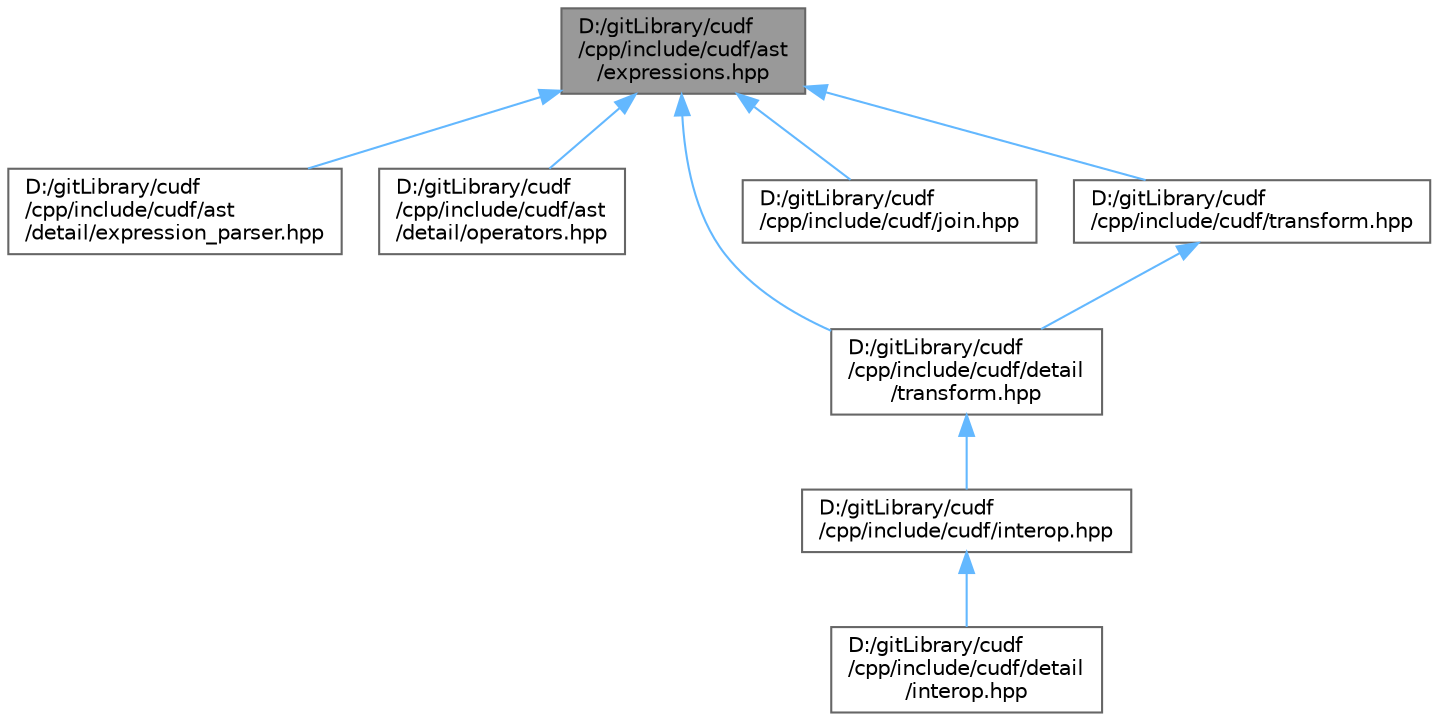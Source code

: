 digraph "D:/gitLibrary/cudf/cpp/include/cudf/ast/expressions.hpp"
{
 // LATEX_PDF_SIZE
  bgcolor="transparent";
  edge [fontname=Helvetica,fontsize=10,labelfontname=Helvetica,labelfontsize=10];
  node [fontname=Helvetica,fontsize=10,shape=box,height=0.2,width=0.4];
  Node1 [id="Node000001",label="D:/gitLibrary/cudf\l/cpp/include/cudf/ast\l/expressions.hpp",height=0.2,width=0.4,color="gray40", fillcolor="grey60", style="filled", fontcolor="black",tooltip=" "];
  Node1 -> Node2 [id="edge1_Node000001_Node000002",dir="back",color="steelblue1",style="solid",tooltip=" "];
  Node2 [id="Node000002",label="D:/gitLibrary/cudf\l/cpp/include/cudf/ast\l/detail/expression_parser.hpp",height=0.2,width=0.4,color="grey40", fillcolor="white", style="filled",URL="$expression__parser_8hpp.html",tooltip=" "];
  Node1 -> Node3 [id="edge2_Node000001_Node000003",dir="back",color="steelblue1",style="solid",tooltip=" "];
  Node3 [id="Node000003",label="D:/gitLibrary/cudf\l/cpp/include/cudf/ast\l/detail/operators.hpp",height=0.2,width=0.4,color="grey40", fillcolor="white", style="filled",URL="$operators_8hpp.html",tooltip=" "];
  Node1 -> Node4 [id="edge3_Node000001_Node000004",dir="back",color="steelblue1",style="solid",tooltip=" "];
  Node4 [id="Node000004",label="D:/gitLibrary/cudf\l/cpp/include/cudf/detail\l/transform.hpp",height=0.2,width=0.4,color="grey40", fillcolor="white", style="filled",URL="$detail_2transform_8hpp.html",tooltip=" "];
  Node4 -> Node5 [id="edge4_Node000004_Node000005",dir="back",color="steelblue1",style="solid",tooltip=" "];
  Node5 [id="Node000005",label="D:/gitLibrary/cudf\l/cpp/include/cudf/interop.hpp",height=0.2,width=0.4,color="grey40", fillcolor="white", style="filled",URL="$interop_8hpp.html",tooltip=" "];
  Node5 -> Node6 [id="edge5_Node000005_Node000006",dir="back",color="steelblue1",style="solid",tooltip=" "];
  Node6 [id="Node000006",label="D:/gitLibrary/cudf\l/cpp/include/cudf/detail\l/interop.hpp",height=0.2,width=0.4,color="grey40", fillcolor="white", style="filled",URL="$detail_2interop_8hpp.html",tooltip=" "];
  Node1 -> Node7 [id="edge6_Node000001_Node000007",dir="back",color="steelblue1",style="solid",tooltip=" "];
  Node7 [id="Node000007",label="D:/gitLibrary/cudf\l/cpp/include/cudf/join.hpp",height=0.2,width=0.4,color="grey40", fillcolor="white", style="filled",URL="$join_8hpp.html",tooltip=" "];
  Node1 -> Node8 [id="edge7_Node000001_Node000008",dir="back",color="steelblue1",style="solid",tooltip=" "];
  Node8 [id="Node000008",label="D:/gitLibrary/cudf\l/cpp/include/cudf/transform.hpp",height=0.2,width=0.4,color="grey40", fillcolor="white", style="filled",URL="$transform_8hpp.html",tooltip="Column APIs for transforming rows"];
  Node8 -> Node4 [id="edge8_Node000008_Node000004",dir="back",color="steelblue1",style="solid",tooltip=" "];
}
